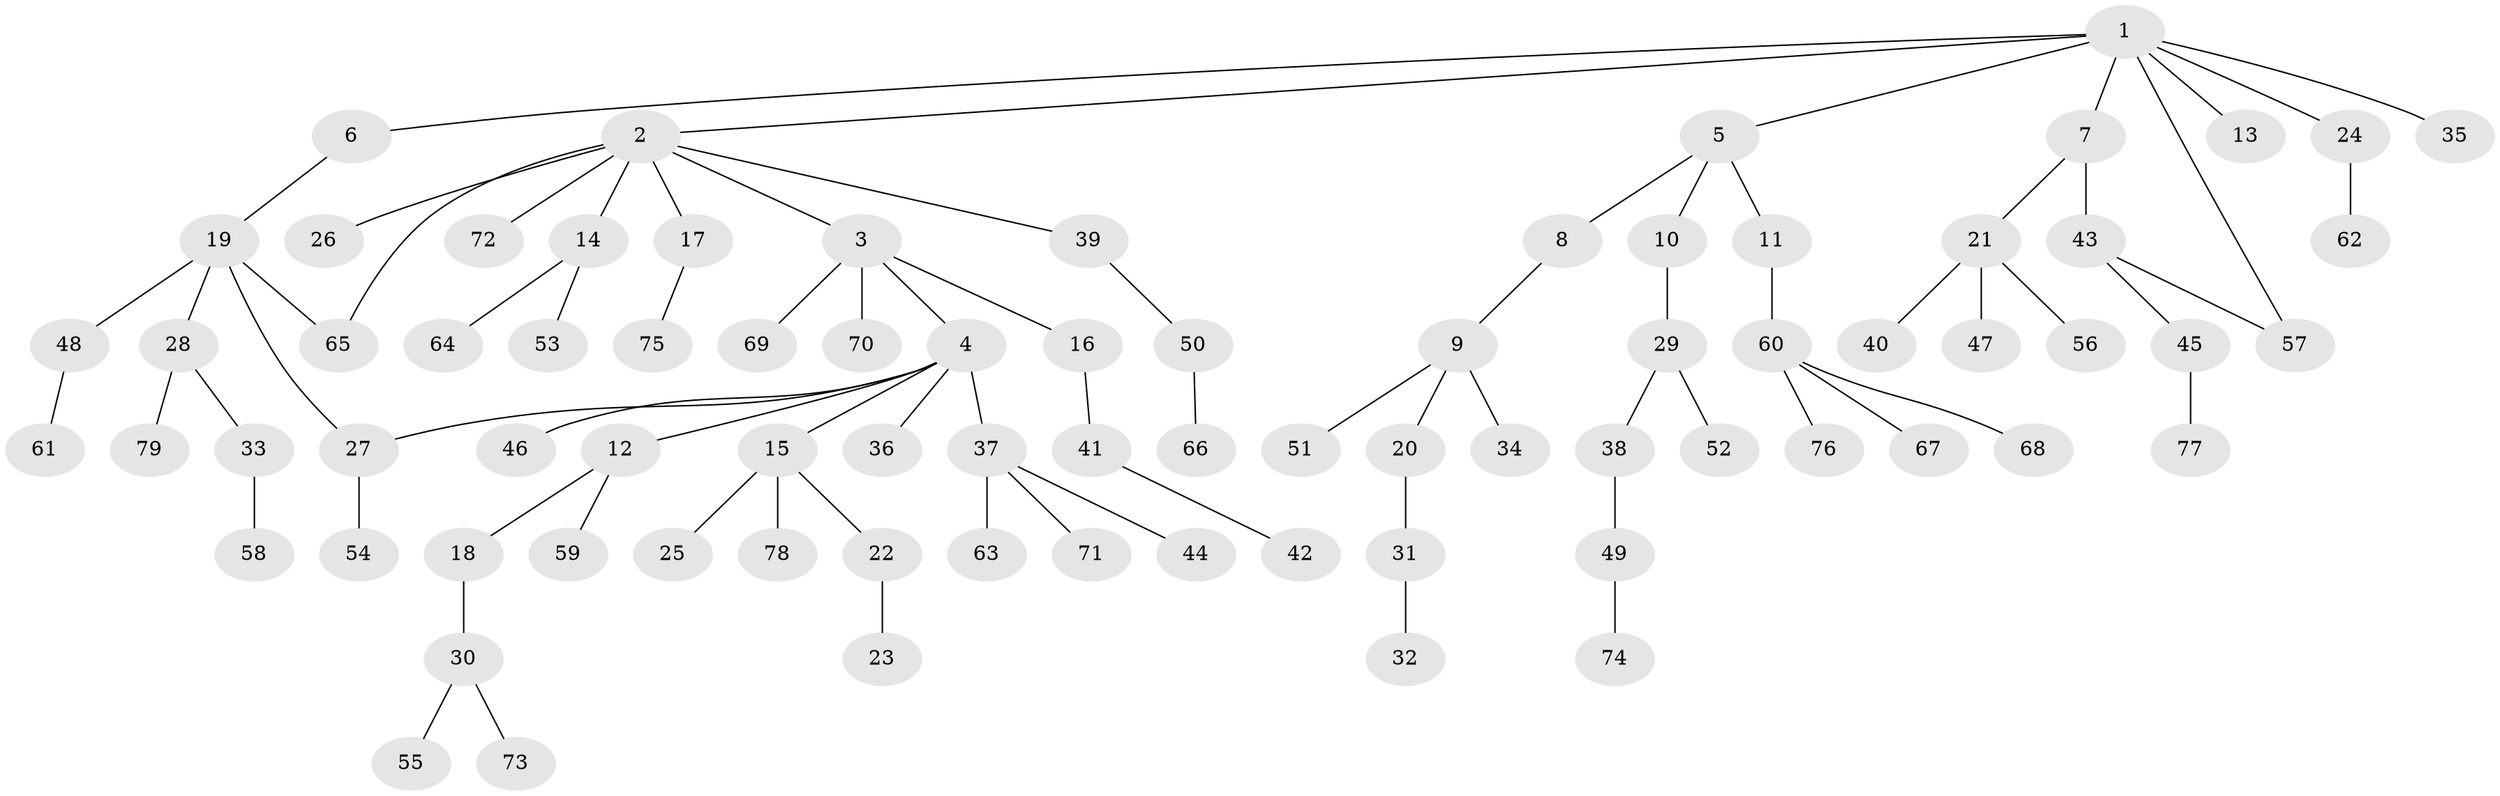 // Generated by graph-tools (version 1.1) at 2025/10/02/27/25 16:10:53]
// undirected, 79 vertices, 81 edges
graph export_dot {
graph [start="1"]
  node [color=gray90,style=filled];
  1;
  2;
  3;
  4;
  5;
  6;
  7;
  8;
  9;
  10;
  11;
  12;
  13;
  14;
  15;
  16;
  17;
  18;
  19;
  20;
  21;
  22;
  23;
  24;
  25;
  26;
  27;
  28;
  29;
  30;
  31;
  32;
  33;
  34;
  35;
  36;
  37;
  38;
  39;
  40;
  41;
  42;
  43;
  44;
  45;
  46;
  47;
  48;
  49;
  50;
  51;
  52;
  53;
  54;
  55;
  56;
  57;
  58;
  59;
  60;
  61;
  62;
  63;
  64;
  65;
  66;
  67;
  68;
  69;
  70;
  71;
  72;
  73;
  74;
  75;
  76;
  77;
  78;
  79;
  1 -- 2;
  1 -- 5;
  1 -- 6;
  1 -- 7;
  1 -- 13;
  1 -- 24;
  1 -- 35;
  1 -- 57;
  2 -- 3;
  2 -- 14;
  2 -- 17;
  2 -- 26;
  2 -- 39;
  2 -- 65;
  2 -- 72;
  3 -- 4;
  3 -- 16;
  3 -- 69;
  3 -- 70;
  4 -- 12;
  4 -- 15;
  4 -- 36;
  4 -- 37;
  4 -- 46;
  4 -- 27;
  5 -- 8;
  5 -- 10;
  5 -- 11;
  6 -- 19;
  7 -- 21;
  7 -- 43;
  8 -- 9;
  9 -- 20;
  9 -- 34;
  9 -- 51;
  10 -- 29;
  11 -- 60;
  12 -- 18;
  12 -- 59;
  14 -- 53;
  14 -- 64;
  15 -- 22;
  15 -- 25;
  15 -- 78;
  16 -- 41;
  17 -- 75;
  18 -- 30;
  19 -- 27;
  19 -- 28;
  19 -- 48;
  19 -- 65;
  20 -- 31;
  21 -- 40;
  21 -- 47;
  21 -- 56;
  22 -- 23;
  24 -- 62;
  27 -- 54;
  28 -- 33;
  28 -- 79;
  29 -- 38;
  29 -- 52;
  30 -- 55;
  30 -- 73;
  31 -- 32;
  33 -- 58;
  37 -- 44;
  37 -- 63;
  37 -- 71;
  38 -- 49;
  39 -- 50;
  41 -- 42;
  43 -- 45;
  43 -- 57;
  45 -- 77;
  48 -- 61;
  49 -- 74;
  50 -- 66;
  60 -- 67;
  60 -- 68;
  60 -- 76;
}
